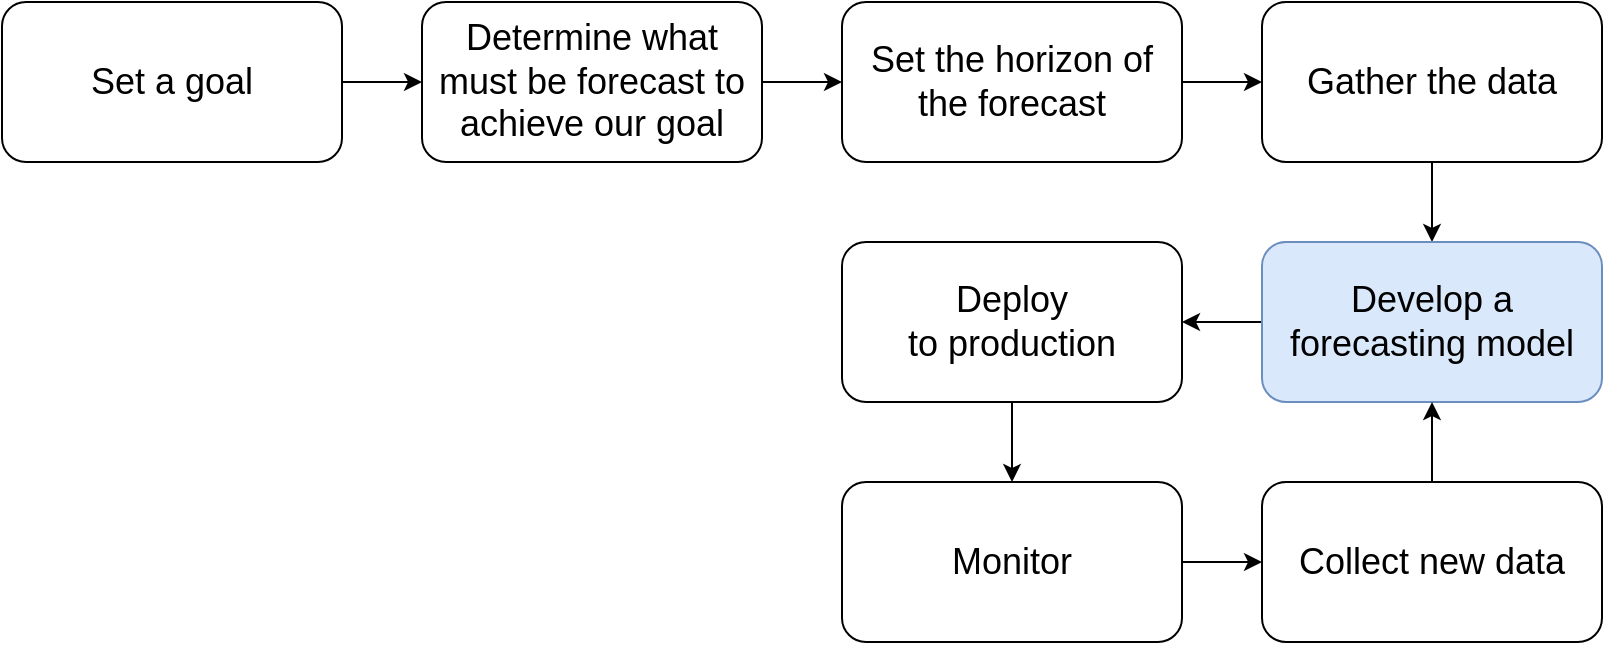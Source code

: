 <mxfile version="21.5.0" type="device">
  <diagram name="Page-1" id="Ak9YK5_zcOqBDPv9MUEP">
    <mxGraphModel dx="1326" dy="768" grid="1" gridSize="10" guides="1" tooltips="1" connect="1" arrows="1" fold="1" page="1" pageScale="1" pageWidth="850" pageHeight="1100" math="0" shadow="0">
      <root>
        <mxCell id="0" />
        <mxCell id="1" parent="0" />
        <mxCell id="vSbOAeYHZavfsFfB_k8E-10" style="edgeStyle=orthogonalEdgeStyle;rounded=0;orthogonalLoop=1;jettySize=auto;html=1;exitX=1;exitY=0.5;exitDx=0;exitDy=0;entryX=0;entryY=0.5;entryDx=0;entryDy=0;" edge="1" parent="1" source="vSbOAeYHZavfsFfB_k8E-1" target="vSbOAeYHZavfsFfB_k8E-2">
          <mxGeometry relative="1" as="geometry" />
        </mxCell>
        <mxCell id="vSbOAeYHZavfsFfB_k8E-1" value="&lt;font style=&quot;font-size: 18px;&quot;&gt;Set a goal&lt;/font&gt;" style="rounded=1;whiteSpace=wrap;html=1;" vertex="1" parent="1">
          <mxGeometry x="30" y="80" width="170" height="80" as="geometry" />
        </mxCell>
        <mxCell id="vSbOAeYHZavfsFfB_k8E-11" style="edgeStyle=orthogonalEdgeStyle;rounded=0;orthogonalLoop=1;jettySize=auto;html=1;exitX=1;exitY=0.5;exitDx=0;exitDy=0;entryX=0;entryY=0.5;entryDx=0;entryDy=0;" edge="1" parent="1" source="vSbOAeYHZavfsFfB_k8E-2" target="vSbOAeYHZavfsFfB_k8E-4">
          <mxGeometry relative="1" as="geometry" />
        </mxCell>
        <mxCell id="vSbOAeYHZavfsFfB_k8E-2" value="&lt;font style=&quot;font-size: 18px;&quot;&gt;Determine what must be forecast to achieve our goal&lt;/font&gt;" style="rounded=1;whiteSpace=wrap;html=1;" vertex="1" parent="1">
          <mxGeometry x="240" y="80" width="170" height="80" as="geometry" />
        </mxCell>
        <mxCell id="vSbOAeYHZavfsFfB_k8E-12" style="edgeStyle=orthogonalEdgeStyle;rounded=0;orthogonalLoop=1;jettySize=auto;html=1;exitX=1;exitY=0.5;exitDx=0;exitDy=0;entryX=0;entryY=0.5;entryDx=0;entryDy=0;" edge="1" parent="1" source="vSbOAeYHZavfsFfB_k8E-4" target="vSbOAeYHZavfsFfB_k8E-5">
          <mxGeometry relative="1" as="geometry" />
        </mxCell>
        <mxCell id="vSbOAeYHZavfsFfB_k8E-4" value="&lt;font style=&quot;font-size: 18px;&quot;&gt;Set the horizon of the forecast&lt;/font&gt;" style="rounded=1;whiteSpace=wrap;html=1;" vertex="1" parent="1">
          <mxGeometry x="450" y="80" width="170" height="80" as="geometry" />
        </mxCell>
        <mxCell id="vSbOAeYHZavfsFfB_k8E-13" style="edgeStyle=orthogonalEdgeStyle;rounded=0;orthogonalLoop=1;jettySize=auto;html=1;exitX=0.5;exitY=1;exitDx=0;exitDy=0;entryX=0.5;entryY=0;entryDx=0;entryDy=0;" edge="1" parent="1" source="vSbOAeYHZavfsFfB_k8E-5" target="vSbOAeYHZavfsFfB_k8E-6">
          <mxGeometry relative="1" as="geometry" />
        </mxCell>
        <mxCell id="vSbOAeYHZavfsFfB_k8E-5" value="&lt;font style=&quot;font-size: 18px;&quot;&gt;Gather the data&lt;/font&gt;" style="rounded=1;whiteSpace=wrap;html=1;" vertex="1" parent="1">
          <mxGeometry x="660" y="80" width="170" height="80" as="geometry" />
        </mxCell>
        <mxCell id="vSbOAeYHZavfsFfB_k8E-14" style="edgeStyle=orthogonalEdgeStyle;rounded=0;orthogonalLoop=1;jettySize=auto;html=1;exitX=0;exitY=0.5;exitDx=0;exitDy=0;entryX=1;entryY=0.5;entryDx=0;entryDy=0;" edge="1" parent="1" source="vSbOAeYHZavfsFfB_k8E-6" target="vSbOAeYHZavfsFfB_k8E-7">
          <mxGeometry relative="1" as="geometry" />
        </mxCell>
        <mxCell id="vSbOAeYHZavfsFfB_k8E-6" value="&lt;font style=&quot;font-size: 18px;&quot;&gt;Develop a forecasting model&lt;/font&gt;" style="rounded=1;whiteSpace=wrap;html=1;fillColor=#dae8fc;strokeColor=#6c8ebf;" vertex="1" parent="1">
          <mxGeometry x="660" y="200" width="170" height="80" as="geometry" />
        </mxCell>
        <mxCell id="vSbOAeYHZavfsFfB_k8E-15" style="edgeStyle=orthogonalEdgeStyle;rounded=0;orthogonalLoop=1;jettySize=auto;html=1;exitX=0.5;exitY=1;exitDx=0;exitDy=0;entryX=0.5;entryY=0;entryDx=0;entryDy=0;" edge="1" parent="1" source="vSbOAeYHZavfsFfB_k8E-7" target="vSbOAeYHZavfsFfB_k8E-8">
          <mxGeometry relative="1" as="geometry" />
        </mxCell>
        <mxCell id="vSbOAeYHZavfsFfB_k8E-7" value="&lt;font style=&quot;font-size: 18px;&quot;&gt;Deploy &lt;br&gt;to production&lt;/font&gt;" style="rounded=1;whiteSpace=wrap;html=1;" vertex="1" parent="1">
          <mxGeometry x="450" y="200" width="170" height="80" as="geometry" />
        </mxCell>
        <mxCell id="vSbOAeYHZavfsFfB_k8E-16" style="edgeStyle=orthogonalEdgeStyle;rounded=0;orthogonalLoop=1;jettySize=auto;html=1;exitX=1;exitY=0.5;exitDx=0;exitDy=0;entryX=0;entryY=0.5;entryDx=0;entryDy=0;" edge="1" parent="1" source="vSbOAeYHZavfsFfB_k8E-8" target="vSbOAeYHZavfsFfB_k8E-9">
          <mxGeometry relative="1" as="geometry" />
        </mxCell>
        <mxCell id="vSbOAeYHZavfsFfB_k8E-8" value="&lt;font style=&quot;font-size: 18px;&quot;&gt;Monitor&lt;/font&gt;" style="rounded=1;whiteSpace=wrap;html=1;" vertex="1" parent="1">
          <mxGeometry x="450" y="320" width="170" height="80" as="geometry" />
        </mxCell>
        <mxCell id="vSbOAeYHZavfsFfB_k8E-17" style="edgeStyle=orthogonalEdgeStyle;rounded=0;orthogonalLoop=1;jettySize=auto;html=1;exitX=0.5;exitY=0;exitDx=0;exitDy=0;entryX=0.5;entryY=1;entryDx=0;entryDy=0;" edge="1" parent="1" source="vSbOAeYHZavfsFfB_k8E-9" target="vSbOAeYHZavfsFfB_k8E-6">
          <mxGeometry relative="1" as="geometry" />
        </mxCell>
        <mxCell id="vSbOAeYHZavfsFfB_k8E-9" value="&lt;font style=&quot;font-size: 18px;&quot;&gt;Collect new data&lt;/font&gt;" style="rounded=1;whiteSpace=wrap;html=1;" vertex="1" parent="1">
          <mxGeometry x="660" y="320" width="170" height="80" as="geometry" />
        </mxCell>
      </root>
    </mxGraphModel>
  </diagram>
</mxfile>
